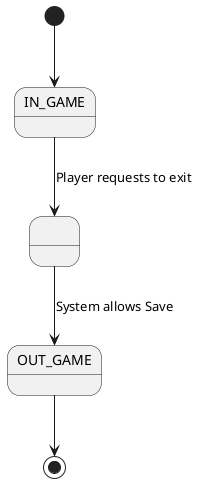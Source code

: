 @startuml StateDiagramFluxExitState
state IN_GAME
state start as " "
state finished as "OUT_GAME"

[*] --> IN_GAME
IN_GAME --> start: Player requests to exit
start --> finished: System allows Save
finished --> [*]
@enduml